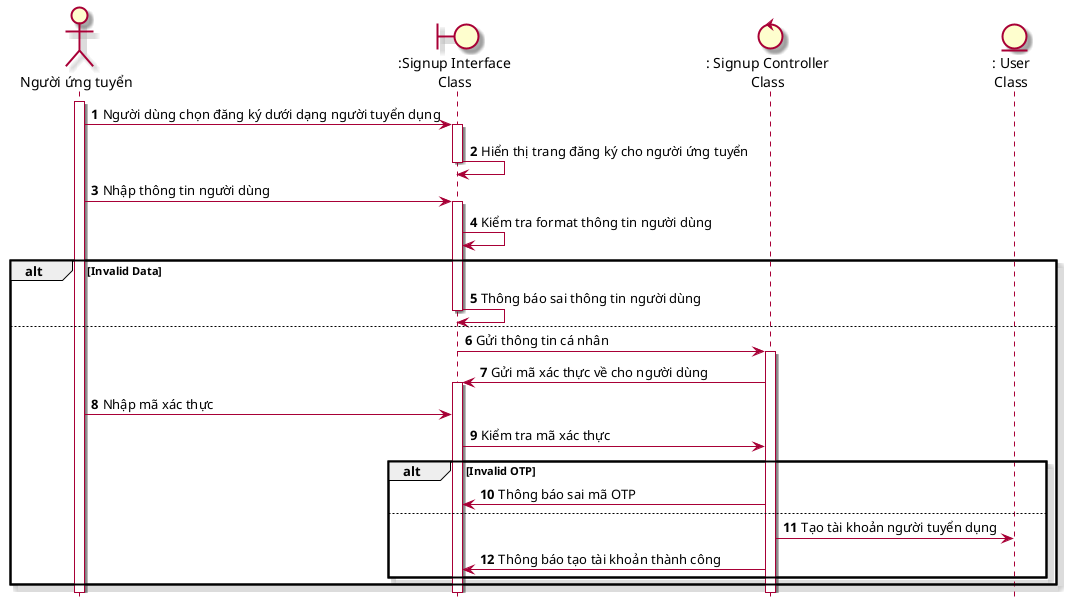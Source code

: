 @startuml SeqDangKy

skin rose
hide footbox

actor "Người ứng tuyển" as nguoiUngTuyen
boundary ":Signup Interface\nClass" as signupInterface
control ": Signup Controller\nClass" as signupControl
entity ": User\nClass" as user
autonumber
nguoiUngTuyen++    
nguoiUngTuyen -> signupInterface++ : Người dùng chọn đăng ký dưới dạng người tuyển dụng 
signupInterface -> signupInterface-- : Hiển thị trang đăng ký cho người ứng tuyển
nguoiUngTuyen -> signupInterface++: Nhập thông tin người dùng
signupInterface -> signupInterface: Kiểm tra format thông tin người dùng

alt Invalid Data
    signupInterface ->signupInterface--: Thông báo sai thông tin người dùng
else
    signupInterface -> signupControl++: Gửi thông tin cá nhân
    signupControl -> signupInterface++: Gửi mã xác thực về cho người dùng
    nguoiUngTuyen -> signupInterface: Nhập mã xác thực 
    signupInterface -> signupControl: Kiểm tra mã xác thực
    alt Invalid OTP
        signupControl -> signupInterface : Thông báo sai mã OTP
    else
        signupControl -> user: Tạo tài khoản người tuyển dụng
        signupControl -> signupInterface: Thông báo tạo tài khoản thành công
    end
end
